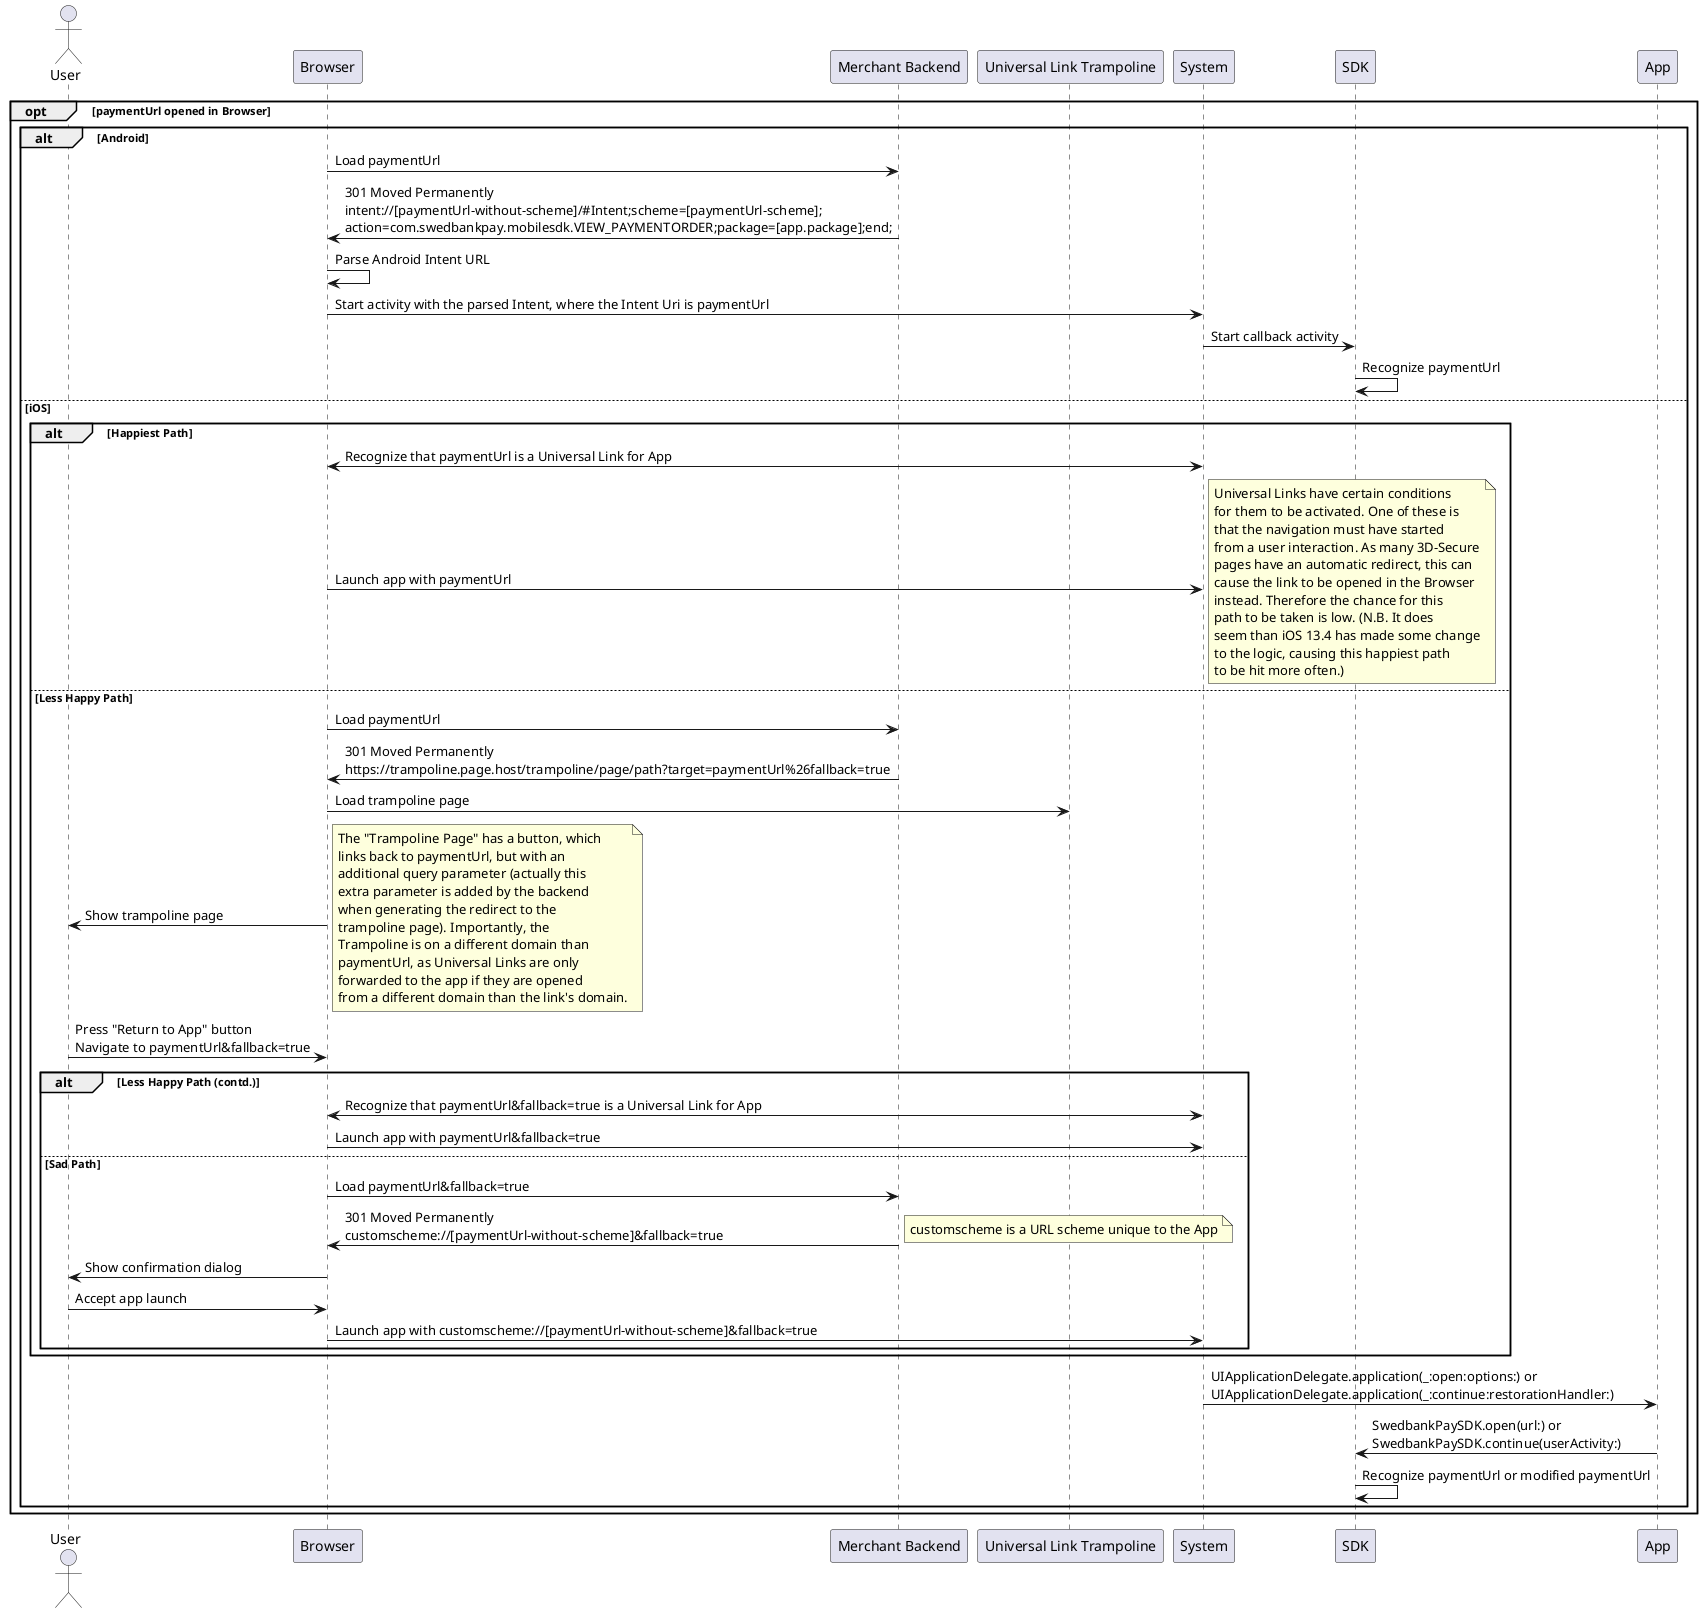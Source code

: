 @startuml

actor User
participant Browser
participant "Merchant Backend" as Back
participant "Universal Link Trampoline" as Trampoline
participant System
participant SDK
participant App

opt paymentUrl opened in Browser
  alt Android
    Browser -> Back : Load paymentUrl
    Browser <- Back : 301 Moved Permanently\nintent://[paymentUrl-without-scheme]/#Intent;scheme=[paymentUrl-scheme];\naction=com.swedbankpay.mobilesdk.VIEW_PAYMENTORDER;package=[app.package];end;
    Browser -> Browser : Parse Android Intent URL
    Browser -> System : Start activity with the parsed Intent, where the Intent Uri is paymentUrl
    System -> SDK : Start callback activity
    SDK -> SDK : Recognize paymentUrl
  else iOS
    alt Happiest Path
      Browser <-> System : Recognize that paymentUrl is a Universal Link for App
      Browser -> System : Launch app with paymentUrl
      note right
        Universal Links have certain conditions
        for them to be activated. One of these is
        that the navigation must have started
        from a user interaction. As many 3D-Secure
        pages have an automatic redirect, this can
        cause the link to be opened in the Browser
        instead. Therefore the chance for this
        path to be taken is low. (N.B. It does
        seem than iOS 13.4 has made some change
        to the logic, causing this happiest path
        to be hit more often.)
      end note
    else Less Happy Path
      Browser -> Back : Load paymentUrl
      Browser <- Back : 301 Moved Permanently\nhttps://trampoline.page.host/trampoline/page/path?target=paymentUrl%26fallback=true
      Browser -> Trampoline : Load trampoline page
      User <- Browser : Show trampoline page
      note right
        The "Trampoline Page" has a button, which
        links back to paymentUrl, but with an
        additional query parameter (actually this
        extra parameter is added by the backend
        when generating the redirect to the
        trampoline page). Importantly, the
        Trampoline is on a different domain than
        paymentUrl, as Universal Links are only
        forwarded to the app if they are opened
        from a different domain than the link's domain.
      end note
      User -> Browser : Press "Return to App" button\nNavigate to paymentUrl&fallback=true
      alt Less Happy Path (contd.)
        Browser <-> System : Recognize that paymentUrl&fallback=true is a Universal Link for App
        Browser -> System : Launch app with paymentUrl&fallback=true
      else Sad Path
        note right
          All cases should be caught by one of
          these two flows. However, Universal
          Links remain finicky, and therefore it
          is good to provide one final fallback.
        end note
        Browser -> Back : Load paymentUrl&fallback=true
        Browser <- Back : 301 Moved Permanently\ncustomscheme://[paymentUrl-without-scheme]&fallback=true
        note right : customscheme is a URL scheme unique to the App
        User <- Browser : Show confirmation dialog
        User -> Browser : Accept app launch
        Browser -> System : Launch app with customscheme://[paymentUrl-without-scheme]&fallback=true
      end
    end
    System -> App : UIApplicationDelegate.application(_:open:options:) or\nUIApplicationDelegate.application(_:continue:restorationHandler:)
    App -> SDK : SwedbankPaySDK.open(url:) or\nSwedbankPaySDK.continue(userActivity:)
    SDK -> SDK : Recognize paymentUrl or modified paymentUrl
  end
end

@enduml